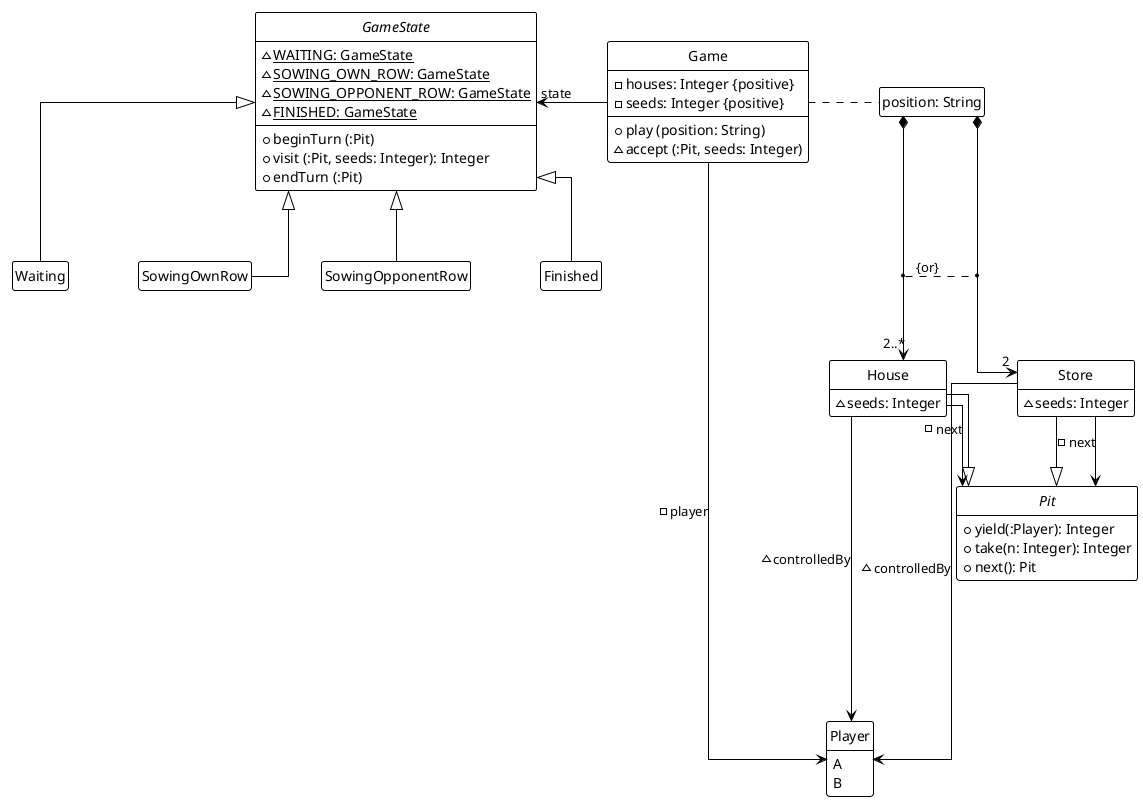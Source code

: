 @startuml Game

!theme plain

' allowmixing
skinparam Style strictuml
' skinparam GroupInheritance 2
' skinparam ComponentStyle uml2
skinparam Linetype ortho
hide empty members
skinparam Ranksep 70
skinparam Nodesep 70

together {
    class Game
    interface GameState

    class position as "position: String"
    Game .[norank] position
    Game -left-> GameState: state
}

position *--> "2..*" House
position *--> "2" Store
interface Pit

(position, House) . (position, Store): {or}

House --|> Pit
House ----> Player: ~controlledBy
House --> Pit: -next

Store --|> Pit
Store ----> Player: ~controlledBy
Store --> Pit: -next

enum Player {
    A
    B
}

GameState <|-- Waiting
GameState <|-- SowingOwnRow
GameState <|-- SowingOpponentRow
GameState <|-- Finished
' SowingOwnRow <|-- CapturingOpponentHouse

Game ----> Player: -player

Game : -houses: Integer {positive}
Game : -seeds: Integer {positive}
Game : +play (position: String)
Game : ~accept (:Pit, seeds: Integer)

GameState : ~WAITING: GameState {static}
GameState : ~SOWING_OWN_ROW: GameState {static}
GameState : ~SOWING_OPPONENT_ROW: GameState {static}
GameState : ~FINISHED: GameState {static}
GameState : +beginTurn (:Pit)
GameState : +visit (:Pit, seeds: Integer): Integer
GameState : +endTurn (:Pit)

Pit : +yield(:Player): Integer
Pit : +take(n: Integer): Integer
Pit : +next(): Pit

House : ~seeds: Integer
Store : ~seeds: Integer

@enduml